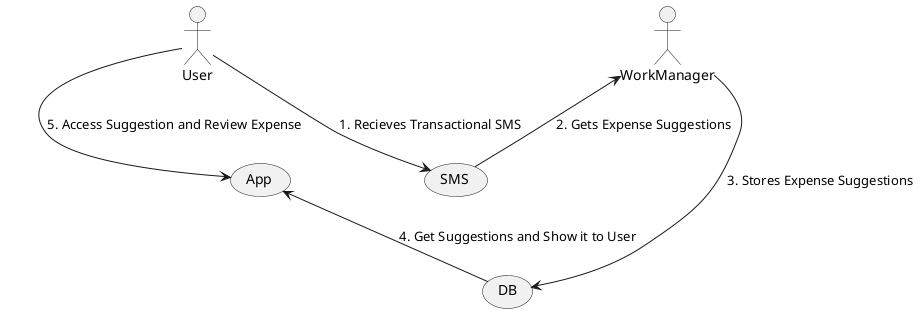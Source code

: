 @startuml

User --> (SMS) : 1. Recieves Transactional SMS

WorkManager <-- (SMS): 2. Gets Expense Suggestions

WorkManager --> (DB): 3. Stores Expense Suggestions

(App) <-- (DB): 4. Get Suggestions and Show it to User

User --> App: 5. Access Suggestion and Review Expense

@enduml